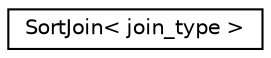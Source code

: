 digraph "Graphical Class Hierarchy"
{
  edge [fontname="Helvetica",fontsize="10",labelfontname="Helvetica",labelfontsize="10"];
  node [fontname="Helvetica",fontsize="10",shape=record];
  rankdir="LR";
  Node0 [label="SortJoin\< join_type \>",height=0.2,width=0.4,color="black", fillcolor="white", style="filled",URL="$structSortJoin.html"];
}
